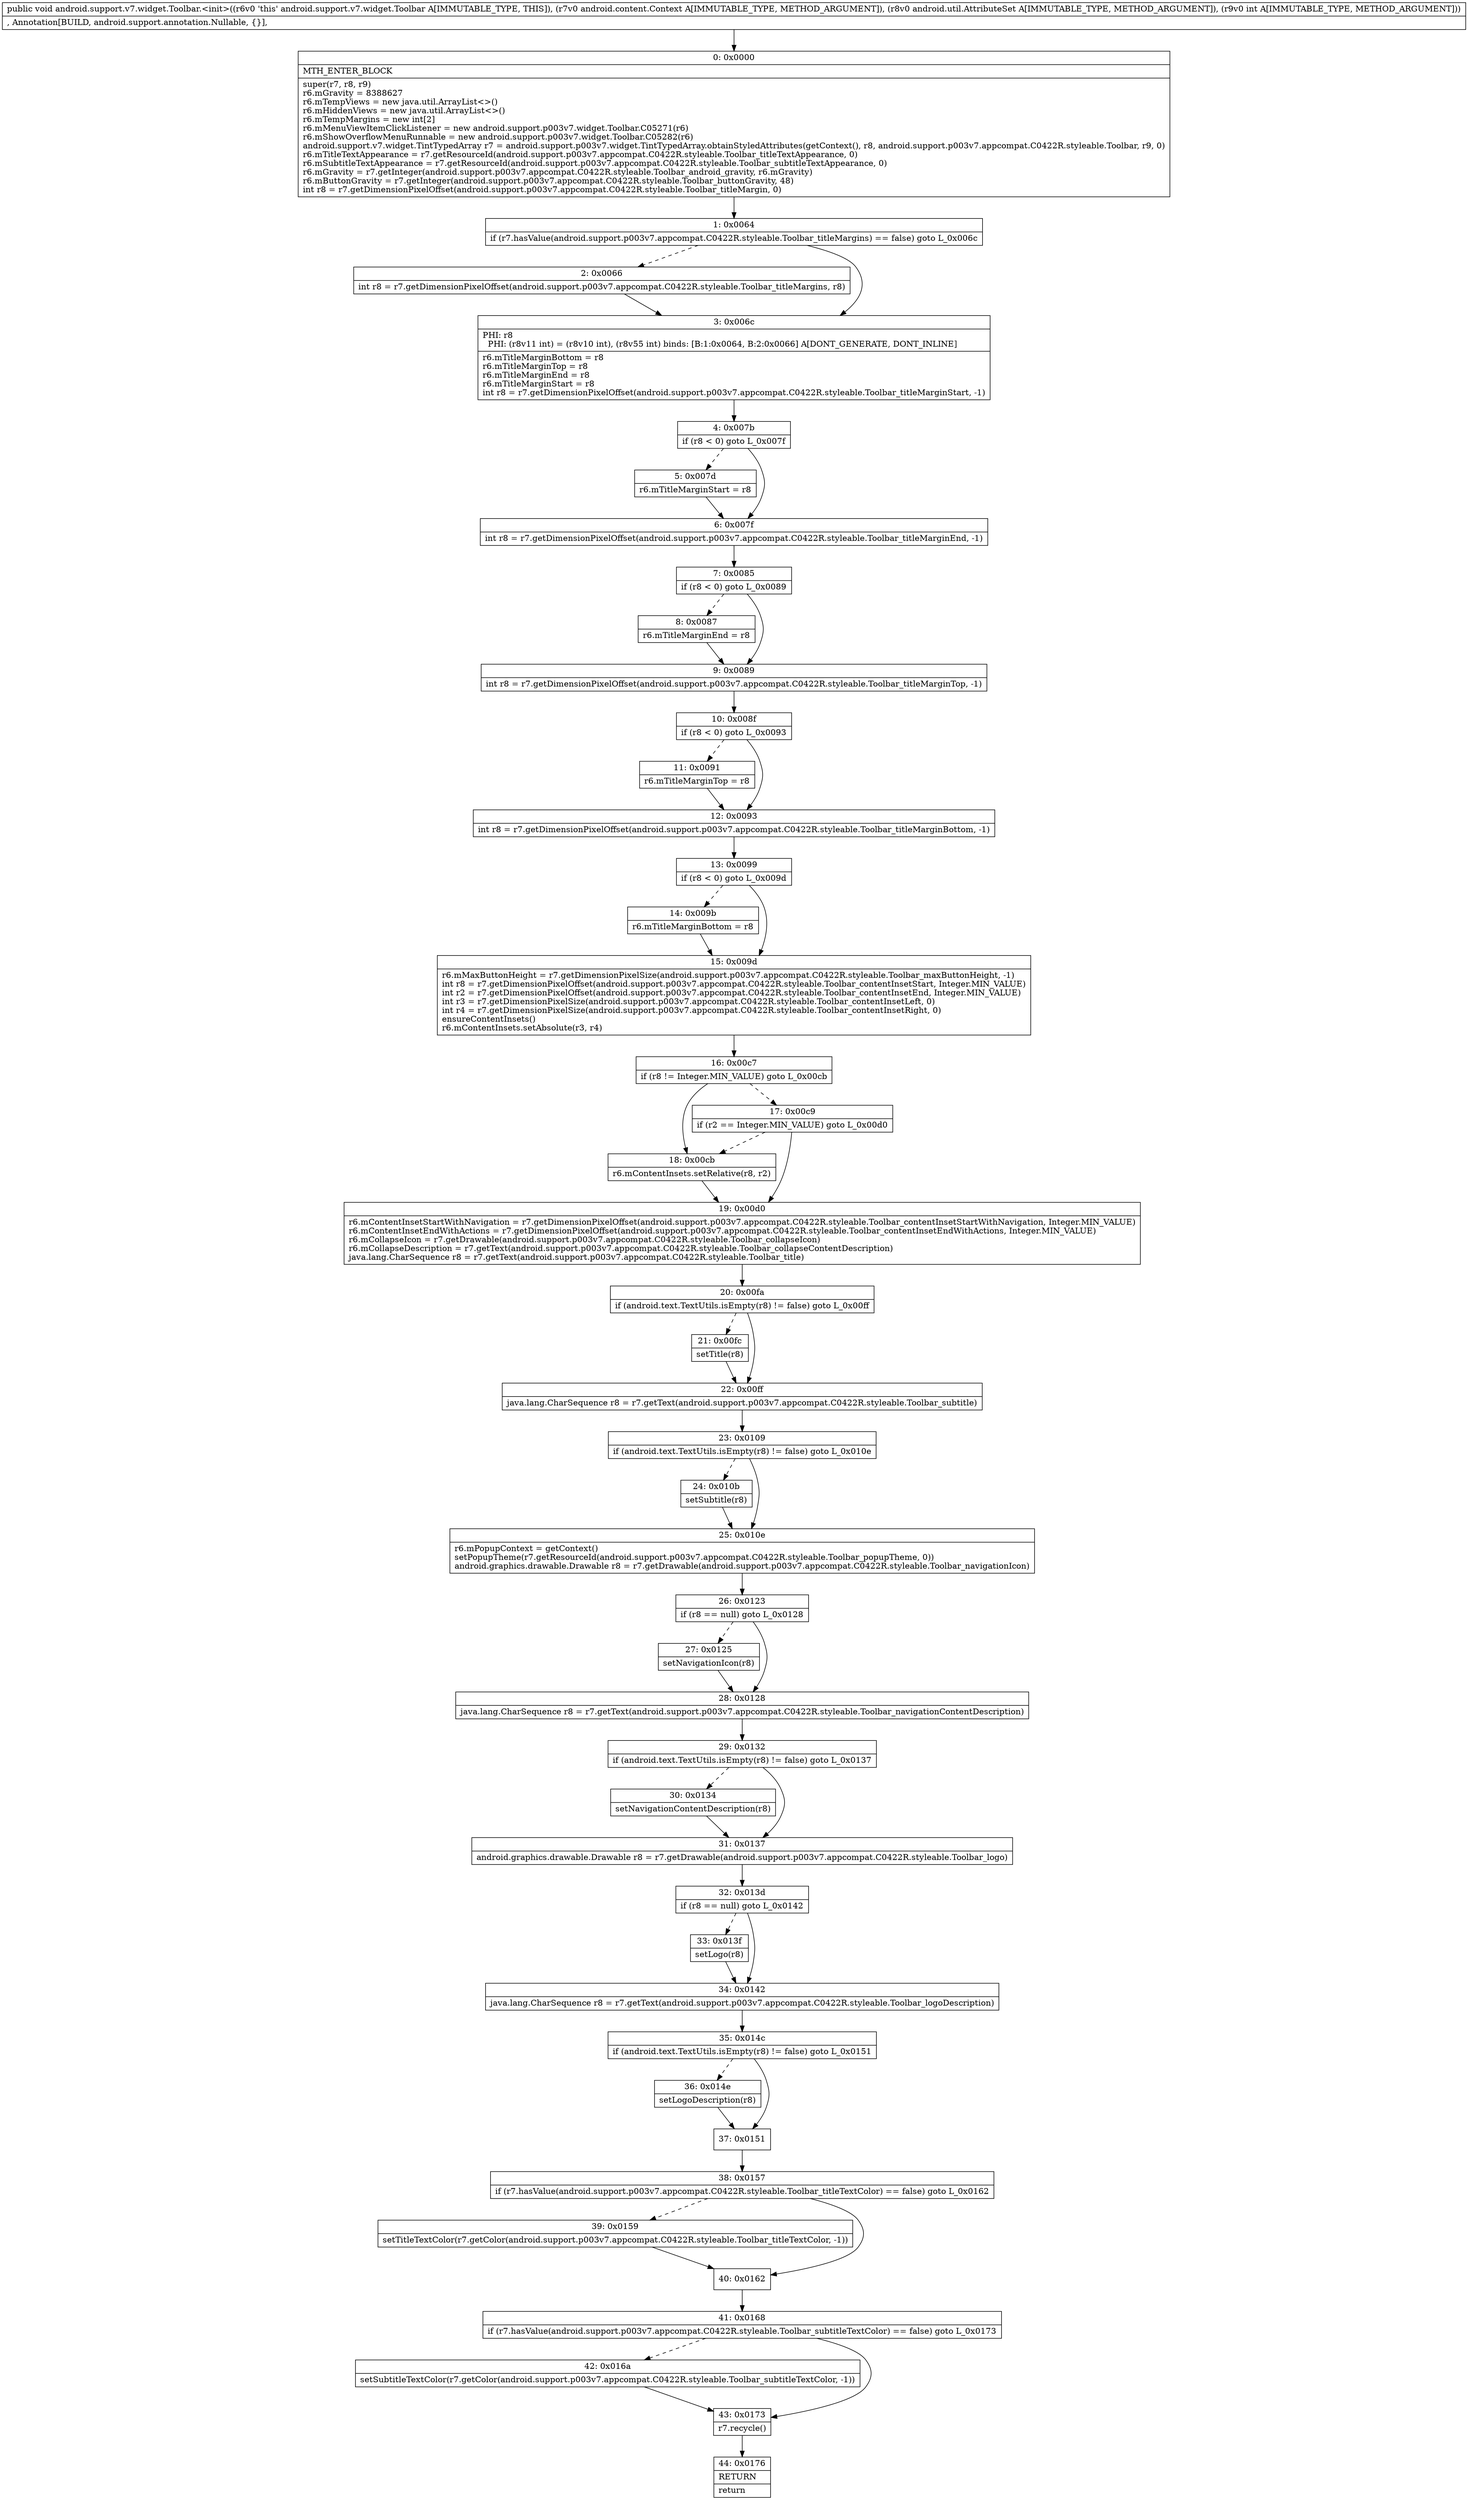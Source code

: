 digraph "CFG forandroid.support.v7.widget.Toolbar.\<init\>(Landroid\/content\/Context;Landroid\/util\/AttributeSet;I)V" {
Node_0 [shape=record,label="{0\:\ 0x0000|MTH_ENTER_BLOCK\l|super(r7, r8, r9)\lr6.mGravity = 8388627\lr6.mTempViews = new java.util.ArrayList\<\>()\lr6.mHiddenViews = new java.util.ArrayList\<\>()\lr6.mTempMargins = new int[2]\lr6.mMenuViewItemClickListener = new android.support.p003v7.widget.Toolbar.C05271(r6)\lr6.mShowOverflowMenuRunnable = new android.support.p003v7.widget.Toolbar.C05282(r6)\landroid.support.v7.widget.TintTypedArray r7 = android.support.p003v7.widget.TintTypedArray.obtainStyledAttributes(getContext(), r8, android.support.p003v7.appcompat.C0422R.styleable.Toolbar, r9, 0)\lr6.mTitleTextAppearance = r7.getResourceId(android.support.p003v7.appcompat.C0422R.styleable.Toolbar_titleTextAppearance, 0)\lr6.mSubtitleTextAppearance = r7.getResourceId(android.support.p003v7.appcompat.C0422R.styleable.Toolbar_subtitleTextAppearance, 0)\lr6.mGravity = r7.getInteger(android.support.p003v7.appcompat.C0422R.styleable.Toolbar_android_gravity, r6.mGravity)\lr6.mButtonGravity = r7.getInteger(android.support.p003v7.appcompat.C0422R.styleable.Toolbar_buttonGravity, 48)\lint r8 = r7.getDimensionPixelOffset(android.support.p003v7.appcompat.C0422R.styleable.Toolbar_titleMargin, 0)\l}"];
Node_1 [shape=record,label="{1\:\ 0x0064|if (r7.hasValue(android.support.p003v7.appcompat.C0422R.styleable.Toolbar_titleMargins) == false) goto L_0x006c\l}"];
Node_2 [shape=record,label="{2\:\ 0x0066|int r8 = r7.getDimensionPixelOffset(android.support.p003v7.appcompat.C0422R.styleable.Toolbar_titleMargins, r8)\l}"];
Node_3 [shape=record,label="{3\:\ 0x006c|PHI: r8 \l  PHI: (r8v11 int) = (r8v10 int), (r8v55 int) binds: [B:1:0x0064, B:2:0x0066] A[DONT_GENERATE, DONT_INLINE]\l|r6.mTitleMarginBottom = r8\lr6.mTitleMarginTop = r8\lr6.mTitleMarginEnd = r8\lr6.mTitleMarginStart = r8\lint r8 = r7.getDimensionPixelOffset(android.support.p003v7.appcompat.C0422R.styleable.Toolbar_titleMarginStart, \-1)\l}"];
Node_4 [shape=record,label="{4\:\ 0x007b|if (r8 \< 0) goto L_0x007f\l}"];
Node_5 [shape=record,label="{5\:\ 0x007d|r6.mTitleMarginStart = r8\l}"];
Node_6 [shape=record,label="{6\:\ 0x007f|int r8 = r7.getDimensionPixelOffset(android.support.p003v7.appcompat.C0422R.styleable.Toolbar_titleMarginEnd, \-1)\l}"];
Node_7 [shape=record,label="{7\:\ 0x0085|if (r8 \< 0) goto L_0x0089\l}"];
Node_8 [shape=record,label="{8\:\ 0x0087|r6.mTitleMarginEnd = r8\l}"];
Node_9 [shape=record,label="{9\:\ 0x0089|int r8 = r7.getDimensionPixelOffset(android.support.p003v7.appcompat.C0422R.styleable.Toolbar_titleMarginTop, \-1)\l}"];
Node_10 [shape=record,label="{10\:\ 0x008f|if (r8 \< 0) goto L_0x0093\l}"];
Node_11 [shape=record,label="{11\:\ 0x0091|r6.mTitleMarginTop = r8\l}"];
Node_12 [shape=record,label="{12\:\ 0x0093|int r8 = r7.getDimensionPixelOffset(android.support.p003v7.appcompat.C0422R.styleable.Toolbar_titleMarginBottom, \-1)\l}"];
Node_13 [shape=record,label="{13\:\ 0x0099|if (r8 \< 0) goto L_0x009d\l}"];
Node_14 [shape=record,label="{14\:\ 0x009b|r6.mTitleMarginBottom = r8\l}"];
Node_15 [shape=record,label="{15\:\ 0x009d|r6.mMaxButtonHeight = r7.getDimensionPixelSize(android.support.p003v7.appcompat.C0422R.styleable.Toolbar_maxButtonHeight, \-1)\lint r8 = r7.getDimensionPixelOffset(android.support.p003v7.appcompat.C0422R.styleable.Toolbar_contentInsetStart, Integer.MIN_VALUE)\lint r2 = r7.getDimensionPixelOffset(android.support.p003v7.appcompat.C0422R.styleable.Toolbar_contentInsetEnd, Integer.MIN_VALUE)\lint r3 = r7.getDimensionPixelSize(android.support.p003v7.appcompat.C0422R.styleable.Toolbar_contentInsetLeft, 0)\lint r4 = r7.getDimensionPixelSize(android.support.p003v7.appcompat.C0422R.styleable.Toolbar_contentInsetRight, 0)\lensureContentInsets()\lr6.mContentInsets.setAbsolute(r3, r4)\l}"];
Node_16 [shape=record,label="{16\:\ 0x00c7|if (r8 != Integer.MIN_VALUE) goto L_0x00cb\l}"];
Node_17 [shape=record,label="{17\:\ 0x00c9|if (r2 == Integer.MIN_VALUE) goto L_0x00d0\l}"];
Node_18 [shape=record,label="{18\:\ 0x00cb|r6.mContentInsets.setRelative(r8, r2)\l}"];
Node_19 [shape=record,label="{19\:\ 0x00d0|r6.mContentInsetStartWithNavigation = r7.getDimensionPixelOffset(android.support.p003v7.appcompat.C0422R.styleable.Toolbar_contentInsetStartWithNavigation, Integer.MIN_VALUE)\lr6.mContentInsetEndWithActions = r7.getDimensionPixelOffset(android.support.p003v7.appcompat.C0422R.styleable.Toolbar_contentInsetEndWithActions, Integer.MIN_VALUE)\lr6.mCollapseIcon = r7.getDrawable(android.support.p003v7.appcompat.C0422R.styleable.Toolbar_collapseIcon)\lr6.mCollapseDescription = r7.getText(android.support.p003v7.appcompat.C0422R.styleable.Toolbar_collapseContentDescription)\ljava.lang.CharSequence r8 = r7.getText(android.support.p003v7.appcompat.C0422R.styleable.Toolbar_title)\l}"];
Node_20 [shape=record,label="{20\:\ 0x00fa|if (android.text.TextUtils.isEmpty(r8) != false) goto L_0x00ff\l}"];
Node_21 [shape=record,label="{21\:\ 0x00fc|setTitle(r8)\l}"];
Node_22 [shape=record,label="{22\:\ 0x00ff|java.lang.CharSequence r8 = r7.getText(android.support.p003v7.appcompat.C0422R.styleable.Toolbar_subtitle)\l}"];
Node_23 [shape=record,label="{23\:\ 0x0109|if (android.text.TextUtils.isEmpty(r8) != false) goto L_0x010e\l}"];
Node_24 [shape=record,label="{24\:\ 0x010b|setSubtitle(r8)\l}"];
Node_25 [shape=record,label="{25\:\ 0x010e|r6.mPopupContext = getContext()\lsetPopupTheme(r7.getResourceId(android.support.p003v7.appcompat.C0422R.styleable.Toolbar_popupTheme, 0))\landroid.graphics.drawable.Drawable r8 = r7.getDrawable(android.support.p003v7.appcompat.C0422R.styleable.Toolbar_navigationIcon)\l}"];
Node_26 [shape=record,label="{26\:\ 0x0123|if (r8 == null) goto L_0x0128\l}"];
Node_27 [shape=record,label="{27\:\ 0x0125|setNavigationIcon(r8)\l}"];
Node_28 [shape=record,label="{28\:\ 0x0128|java.lang.CharSequence r8 = r7.getText(android.support.p003v7.appcompat.C0422R.styleable.Toolbar_navigationContentDescription)\l}"];
Node_29 [shape=record,label="{29\:\ 0x0132|if (android.text.TextUtils.isEmpty(r8) != false) goto L_0x0137\l}"];
Node_30 [shape=record,label="{30\:\ 0x0134|setNavigationContentDescription(r8)\l}"];
Node_31 [shape=record,label="{31\:\ 0x0137|android.graphics.drawable.Drawable r8 = r7.getDrawable(android.support.p003v7.appcompat.C0422R.styleable.Toolbar_logo)\l}"];
Node_32 [shape=record,label="{32\:\ 0x013d|if (r8 == null) goto L_0x0142\l}"];
Node_33 [shape=record,label="{33\:\ 0x013f|setLogo(r8)\l}"];
Node_34 [shape=record,label="{34\:\ 0x0142|java.lang.CharSequence r8 = r7.getText(android.support.p003v7.appcompat.C0422R.styleable.Toolbar_logoDescription)\l}"];
Node_35 [shape=record,label="{35\:\ 0x014c|if (android.text.TextUtils.isEmpty(r8) != false) goto L_0x0151\l}"];
Node_36 [shape=record,label="{36\:\ 0x014e|setLogoDescription(r8)\l}"];
Node_37 [shape=record,label="{37\:\ 0x0151}"];
Node_38 [shape=record,label="{38\:\ 0x0157|if (r7.hasValue(android.support.p003v7.appcompat.C0422R.styleable.Toolbar_titleTextColor) == false) goto L_0x0162\l}"];
Node_39 [shape=record,label="{39\:\ 0x0159|setTitleTextColor(r7.getColor(android.support.p003v7.appcompat.C0422R.styleable.Toolbar_titleTextColor, \-1))\l}"];
Node_40 [shape=record,label="{40\:\ 0x0162}"];
Node_41 [shape=record,label="{41\:\ 0x0168|if (r7.hasValue(android.support.p003v7.appcompat.C0422R.styleable.Toolbar_subtitleTextColor) == false) goto L_0x0173\l}"];
Node_42 [shape=record,label="{42\:\ 0x016a|setSubtitleTextColor(r7.getColor(android.support.p003v7.appcompat.C0422R.styleable.Toolbar_subtitleTextColor, \-1))\l}"];
Node_43 [shape=record,label="{43\:\ 0x0173|r7.recycle()\l}"];
Node_44 [shape=record,label="{44\:\ 0x0176|RETURN\l|return\l}"];
MethodNode[shape=record,label="{public void android.support.v7.widget.Toolbar.\<init\>((r6v0 'this' android.support.v7.widget.Toolbar A[IMMUTABLE_TYPE, THIS]), (r7v0 android.content.Context A[IMMUTABLE_TYPE, METHOD_ARGUMENT]), (r8v0 android.util.AttributeSet A[IMMUTABLE_TYPE, METHOD_ARGUMENT]), (r9v0 int A[IMMUTABLE_TYPE, METHOD_ARGUMENT]))  | , Annotation[BUILD, android.support.annotation.Nullable, \{\}], \l}"];
MethodNode -> Node_0;
Node_0 -> Node_1;
Node_1 -> Node_2[style=dashed];
Node_1 -> Node_3;
Node_2 -> Node_3;
Node_3 -> Node_4;
Node_4 -> Node_5[style=dashed];
Node_4 -> Node_6;
Node_5 -> Node_6;
Node_6 -> Node_7;
Node_7 -> Node_8[style=dashed];
Node_7 -> Node_9;
Node_8 -> Node_9;
Node_9 -> Node_10;
Node_10 -> Node_11[style=dashed];
Node_10 -> Node_12;
Node_11 -> Node_12;
Node_12 -> Node_13;
Node_13 -> Node_14[style=dashed];
Node_13 -> Node_15;
Node_14 -> Node_15;
Node_15 -> Node_16;
Node_16 -> Node_17[style=dashed];
Node_16 -> Node_18;
Node_17 -> Node_18[style=dashed];
Node_17 -> Node_19;
Node_18 -> Node_19;
Node_19 -> Node_20;
Node_20 -> Node_21[style=dashed];
Node_20 -> Node_22;
Node_21 -> Node_22;
Node_22 -> Node_23;
Node_23 -> Node_24[style=dashed];
Node_23 -> Node_25;
Node_24 -> Node_25;
Node_25 -> Node_26;
Node_26 -> Node_27[style=dashed];
Node_26 -> Node_28;
Node_27 -> Node_28;
Node_28 -> Node_29;
Node_29 -> Node_30[style=dashed];
Node_29 -> Node_31;
Node_30 -> Node_31;
Node_31 -> Node_32;
Node_32 -> Node_33[style=dashed];
Node_32 -> Node_34;
Node_33 -> Node_34;
Node_34 -> Node_35;
Node_35 -> Node_36[style=dashed];
Node_35 -> Node_37;
Node_36 -> Node_37;
Node_37 -> Node_38;
Node_38 -> Node_39[style=dashed];
Node_38 -> Node_40;
Node_39 -> Node_40;
Node_40 -> Node_41;
Node_41 -> Node_42[style=dashed];
Node_41 -> Node_43;
Node_42 -> Node_43;
Node_43 -> Node_44;
}

